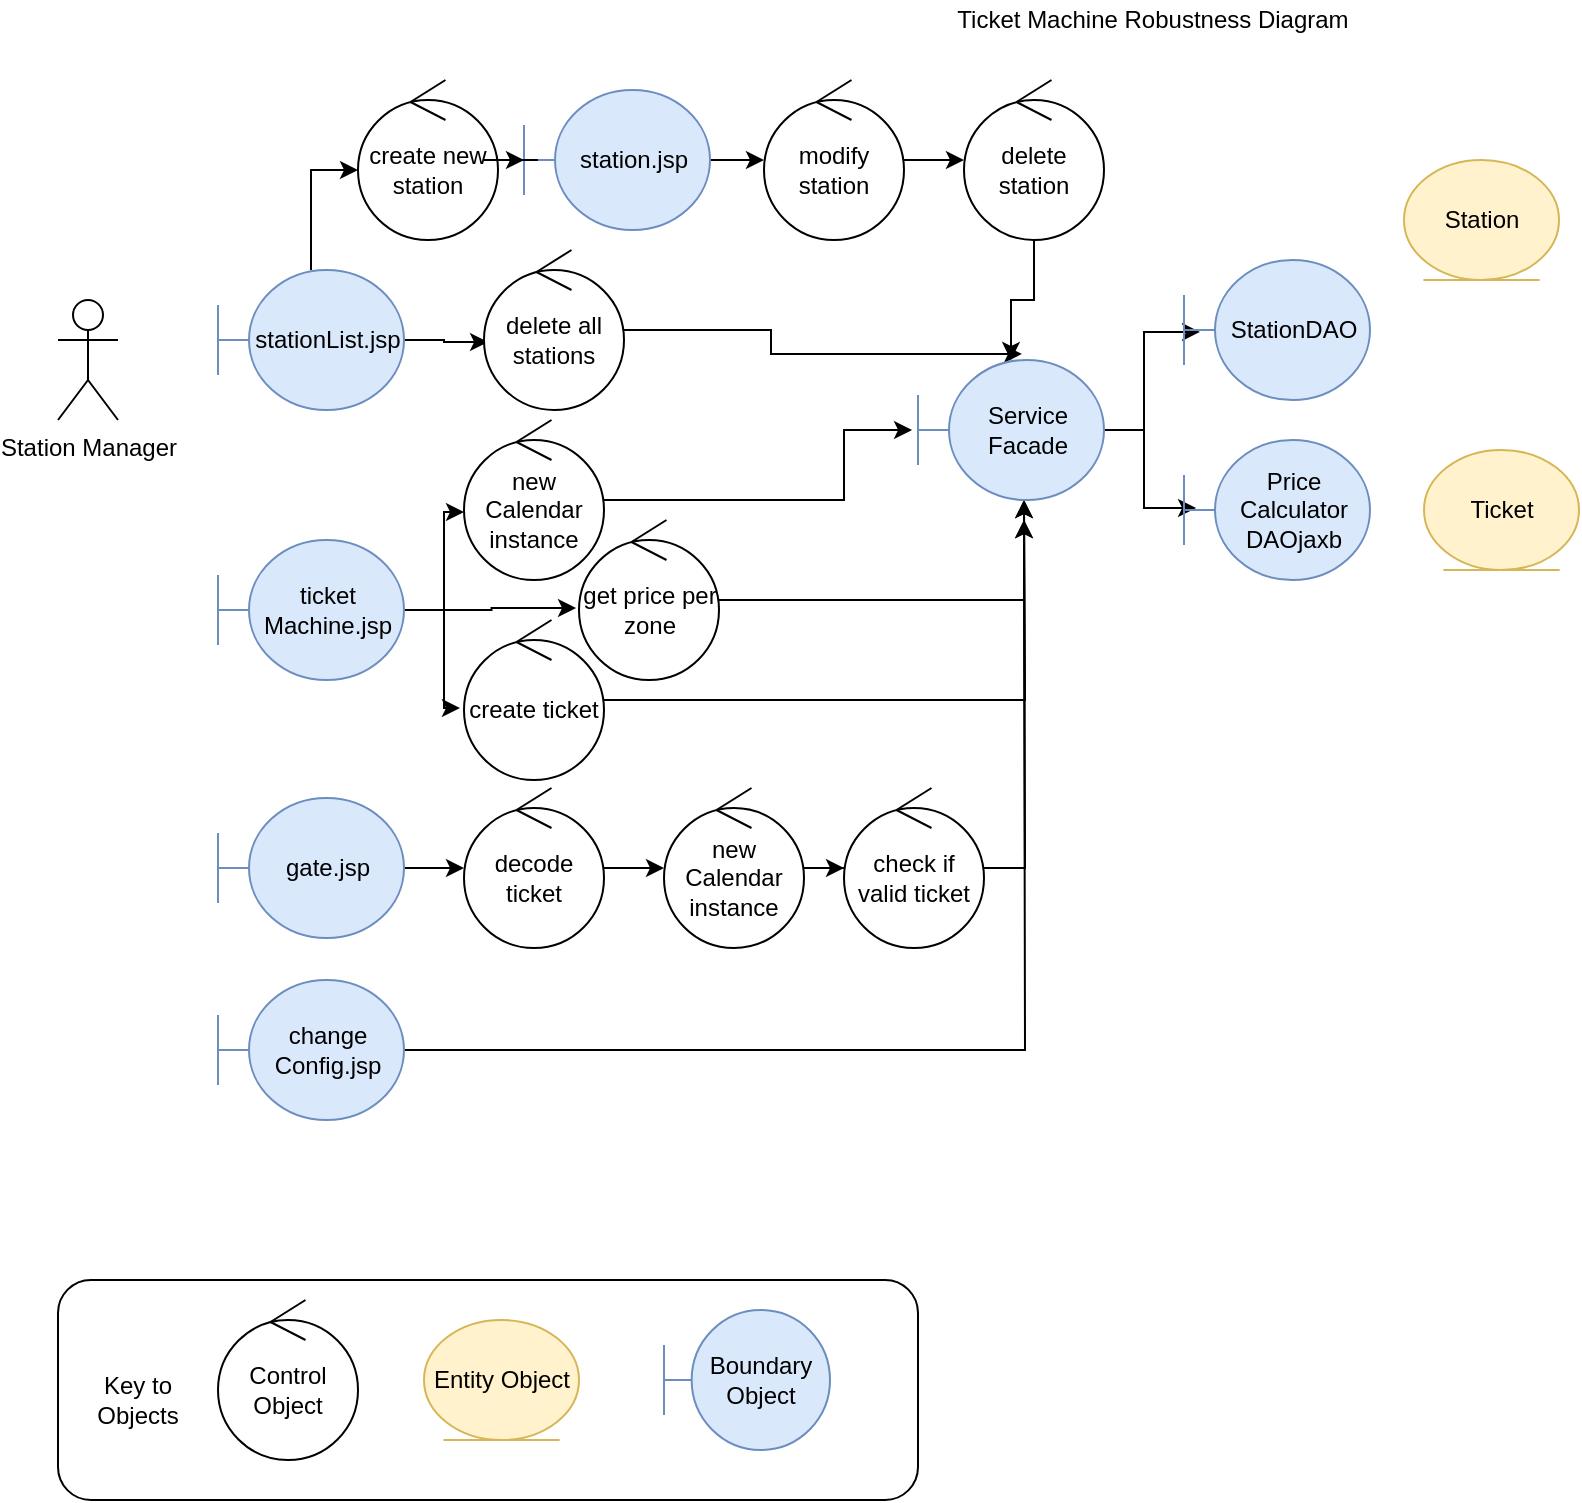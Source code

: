 <mxfile version="13.9.9" type="device"><diagram id="0575e87b-8c2b-2d22-6455-2bd15a80e59f" name="Page-1"><mxGraphModel dx="1326" dy="846" grid="1" gridSize="10" guides="1" tooltips="1" connect="1" arrows="1" fold="1" page="1" pageScale="1" pageWidth="1169" pageHeight="827" background="#ffffff" math="0" shadow="0"><root><mxCell id="0"/><mxCell id="1" parent="0"/><mxCell id="65" value="" style="rounded=1;whiteSpace=wrap;html=1;" parent="1" vertex="1"><mxGeometry x="37" y="650" width="430" height="110" as="geometry"/></mxCell><mxCell id="59" value="Control Object" style="ellipse;shape=umlControl;whiteSpace=wrap;html=1;" parent="1" vertex="1"><mxGeometry x="117" y="660" width="70" height="80" as="geometry"/></mxCell><mxCell id="60" value="Entity Object" style="ellipse;shape=umlEntity;whiteSpace=wrap;html=1;fillColor=#fff2cc;strokeColor=#d6b656;" parent="1" vertex="1"><mxGeometry x="220" y="670" width="77.5" height="60" as="geometry"/></mxCell><mxCell id="62" value="Key to Objects" style="text;html=1;strokeColor=none;fillColor=none;align=center;verticalAlign=middle;whiteSpace=wrap;rounded=0;" parent="1" vertex="1"><mxGeometry x="57" y="700" width="40" height="20" as="geometry"/></mxCell><mxCell id="66" value="Ticket Machine Robustness Diagram" style="text;html=1;strokeColor=none;fillColor=none;align=center;verticalAlign=middle;whiteSpace=wrap;rounded=0;" parent="1" vertex="1"><mxGeometry x="377" y="10" width="415" height="20" as="geometry"/></mxCell><mxCell id="p6hAsenXbWDcMNZ4gBnN-66" value="Station Manager" style="shape=umlActor;verticalLabelPosition=bottom;verticalAlign=top;html=1;outlineConnect=0;" parent="1" vertex="1"><mxGeometry x="37" y="160" width="30" height="60" as="geometry"/></mxCell><mxCell id="p6hAsenXbWDcMNZ4gBnN-75" style="edgeStyle=orthogonalEdgeStyle;rounded=0;orthogonalLoop=1;jettySize=auto;html=1;entryX=0;entryY=0.563;entryDx=0;entryDy=0;entryPerimeter=0;" parent="1" source="p6hAsenXbWDcMNZ4gBnN-69" target="p6hAsenXbWDcMNZ4gBnN-73" edge="1"><mxGeometry relative="1" as="geometry"/></mxCell><mxCell id="p6hAsenXbWDcMNZ4gBnN-79" style="edgeStyle=orthogonalEdgeStyle;rounded=0;orthogonalLoop=1;jettySize=auto;html=1;entryX=0.029;entryY=0.575;entryDx=0;entryDy=0;entryPerimeter=0;" parent="1" source="p6hAsenXbWDcMNZ4gBnN-69" target="p6hAsenXbWDcMNZ4gBnN-74" edge="1"><mxGeometry relative="1" as="geometry"/></mxCell><mxCell id="p6hAsenXbWDcMNZ4gBnN-69" value="stationList.jsp" style="shape=umlBoundary;whiteSpace=wrap;html=1;fillColor=#dae8fc;strokeColor=#6c8ebf;" parent="1" vertex="1"><mxGeometry x="117" y="145" width="93" height="70" as="geometry"/></mxCell><mxCell id="p6hAsenXbWDcMNZ4gBnN-70" value="Boundary Object" style="shape=umlBoundary;whiteSpace=wrap;html=1;fillColor=#dae8fc;strokeColor=#6c8ebf;" parent="1" vertex="1"><mxGeometry x="340" y="665" width="83" height="70" as="geometry"/></mxCell><mxCell id="p6hAsenXbWDcMNZ4gBnN-89" style="edgeStyle=orthogonalEdgeStyle;rounded=0;orthogonalLoop=1;jettySize=auto;html=1;entryX=0;entryY=0.575;entryDx=0;entryDy=0;entryPerimeter=0;" parent="1" source="p6hAsenXbWDcMNZ4gBnN-71" target="p6hAsenXbWDcMNZ4gBnN-82" edge="1"><mxGeometry relative="1" as="geometry"/></mxCell><mxCell id="p6hAsenXbWDcMNZ4gBnN-90" style="edgeStyle=orthogonalEdgeStyle;rounded=0;orthogonalLoop=1;jettySize=auto;html=1;entryX=-0.021;entryY=0.55;entryDx=0;entryDy=0;entryPerimeter=0;" parent="1" source="p6hAsenXbWDcMNZ4gBnN-71" target="p6hAsenXbWDcMNZ4gBnN-83" edge="1"><mxGeometry relative="1" as="geometry"/></mxCell><mxCell id="p6hAsenXbWDcMNZ4gBnN-91" style="edgeStyle=orthogonalEdgeStyle;rounded=0;orthogonalLoop=1;jettySize=auto;html=1;entryX=-0.029;entryY=0.55;entryDx=0;entryDy=0;entryPerimeter=0;" parent="1" source="p6hAsenXbWDcMNZ4gBnN-71" target="p6hAsenXbWDcMNZ4gBnN-84" edge="1"><mxGeometry relative="1" as="geometry"/></mxCell><mxCell id="p6hAsenXbWDcMNZ4gBnN-71" value="ticket&lt;br&gt;Machine.jsp" style="shape=umlBoundary;whiteSpace=wrap;html=1;fillColor=#dae8fc;strokeColor=#6c8ebf;" parent="1" vertex="1"><mxGeometry x="117" y="280" width="93" height="70" as="geometry"/></mxCell><mxCell id="p6hAsenXbWDcMNZ4gBnN-73" value="create new station" style="ellipse;shape=umlControl;whiteSpace=wrap;html=1;" parent="1" vertex="1"><mxGeometry x="187" y="50" width="70" height="80" as="geometry"/></mxCell><mxCell id="p6hAsenXbWDcMNZ4gBnN-87" style="edgeStyle=orthogonalEdgeStyle;rounded=0;orthogonalLoop=1;jettySize=auto;html=1;entryX=0.559;entryY=-0.043;entryDx=0;entryDy=0;entryPerimeter=0;" parent="1" source="p6hAsenXbWDcMNZ4gBnN-74" target="p6hAsenXbWDcMNZ4gBnN-85" edge="1"><mxGeometry relative="1" as="geometry"/></mxCell><mxCell id="p6hAsenXbWDcMNZ4gBnN-74" value="delete all stations" style="ellipse;shape=umlControl;whiteSpace=wrap;html=1;" parent="1" vertex="1"><mxGeometry x="250" y="135" width="70" height="80" as="geometry"/></mxCell><mxCell id="p6hAsenXbWDcMNZ4gBnN-107" value="" style="edgeStyle=orthogonalEdgeStyle;rounded=0;orthogonalLoop=1;jettySize=auto;html=1;" parent="1" source="p6hAsenXbWDcMNZ4gBnN-77" target="p6hAsenXbWDcMNZ4gBnN-80" edge="1"><mxGeometry relative="1" as="geometry"/></mxCell><mxCell id="p6hAsenXbWDcMNZ4gBnN-77" value="modify station" style="ellipse;shape=umlControl;whiteSpace=wrap;html=1;" parent="1" vertex="1"><mxGeometry x="390" y="50" width="70" height="80" as="geometry"/></mxCell><mxCell id="p6hAsenXbWDcMNZ4gBnN-108" value="" style="edgeStyle=orthogonalEdgeStyle;rounded=0;orthogonalLoop=1;jettySize=auto;html=1;" parent="1" source="p6hAsenXbWDcMNZ4gBnN-80" target="p6hAsenXbWDcMNZ4gBnN-85" edge="1"><mxGeometry relative="1" as="geometry"/></mxCell><mxCell id="p6hAsenXbWDcMNZ4gBnN-80" value="delete station" style="ellipse;shape=umlControl;whiteSpace=wrap;html=1;" parent="1" vertex="1"><mxGeometry x="490" y="50" width="70" height="80" as="geometry"/></mxCell><mxCell id="p6hAsenXbWDcMNZ4gBnN-92" style="edgeStyle=orthogonalEdgeStyle;rounded=0;orthogonalLoop=1;jettySize=auto;html=1;entryX=-0.032;entryY=0.5;entryDx=0;entryDy=0;entryPerimeter=0;" parent="1" source="p6hAsenXbWDcMNZ4gBnN-82" target="p6hAsenXbWDcMNZ4gBnN-85" edge="1"><mxGeometry relative="1" as="geometry"><Array as="points"><mxPoint x="430" y="260"/><mxPoint x="430" y="225"/></Array></mxGeometry></mxCell><mxCell id="p6hAsenXbWDcMNZ4gBnN-82" value="new Calendar instance" style="ellipse;shape=umlControl;whiteSpace=wrap;html=1;" parent="1" vertex="1"><mxGeometry x="240" y="220" width="70" height="80" as="geometry"/></mxCell><mxCell id="p6hAsenXbWDcMNZ4gBnN-93" style="edgeStyle=orthogonalEdgeStyle;rounded=0;orthogonalLoop=1;jettySize=auto;html=1;entryX=0.57;entryY=1;entryDx=0;entryDy=0;entryPerimeter=0;" parent="1" source="p6hAsenXbWDcMNZ4gBnN-83" target="p6hAsenXbWDcMNZ4gBnN-85" edge="1"><mxGeometry relative="1" as="geometry"/></mxCell><mxCell id="p6hAsenXbWDcMNZ4gBnN-83" value="get price per zone" style="ellipse;shape=umlControl;whiteSpace=wrap;html=1;" parent="1" vertex="1"><mxGeometry x="297.5" y="270" width="70" height="80" as="geometry"/></mxCell><mxCell id="p6hAsenXbWDcMNZ4gBnN-94" style="edgeStyle=orthogonalEdgeStyle;rounded=0;orthogonalLoop=1;jettySize=auto;html=1;" parent="1" source="p6hAsenXbWDcMNZ4gBnN-84" edge="1"><mxGeometry relative="1" as="geometry"><mxPoint x="520" y="260" as="targetPoint"/></mxGeometry></mxCell><mxCell id="p6hAsenXbWDcMNZ4gBnN-84" value="create ticket" style="ellipse;shape=umlControl;whiteSpace=wrap;html=1;" parent="1" vertex="1"><mxGeometry x="240" y="320" width="70" height="80" as="geometry"/></mxCell><mxCell id="p6hAsenXbWDcMNZ4gBnN-96" style="edgeStyle=orthogonalEdgeStyle;rounded=0;orthogonalLoop=1;jettySize=auto;html=1;entryX=0.086;entryY=0.514;entryDx=0;entryDy=0;entryPerimeter=0;" parent="1" source="p6hAsenXbWDcMNZ4gBnN-85" target="p6hAsenXbWDcMNZ4gBnN-95" edge="1"><mxGeometry relative="1" as="geometry"/></mxCell><mxCell id="p6hAsenXbWDcMNZ4gBnN-101" style="edgeStyle=orthogonalEdgeStyle;rounded=0;orthogonalLoop=1;jettySize=auto;html=1;entryX=0.065;entryY=0.486;entryDx=0;entryDy=0;entryPerimeter=0;" parent="1" source="p6hAsenXbWDcMNZ4gBnN-85" target="p6hAsenXbWDcMNZ4gBnN-99" edge="1"><mxGeometry relative="1" as="geometry"/></mxCell><mxCell id="p6hAsenXbWDcMNZ4gBnN-85" value="Service Facade" style="shape=umlBoundary;whiteSpace=wrap;html=1;fillColor=#dae8fc;strokeColor=#6c8ebf;" parent="1" vertex="1"><mxGeometry x="467" y="190" width="93" height="70" as="geometry"/></mxCell><mxCell id="p6hAsenXbWDcMNZ4gBnN-95" value="StationDAO" style="shape=umlBoundary;whiteSpace=wrap;html=1;fillColor=#dae8fc;strokeColor=#6c8ebf;" parent="1" vertex="1"><mxGeometry x="600" y="140" width="93" height="70" as="geometry"/></mxCell><mxCell id="p6hAsenXbWDcMNZ4gBnN-99" value="Price&lt;br&gt;Calculator&lt;br&gt;DAOjaxb" style="shape=umlBoundary;whiteSpace=wrap;html=1;fillColor=#dae8fc;strokeColor=#6c8ebf;" parent="1" vertex="1"><mxGeometry x="600" y="230" width="93" height="70" as="geometry"/></mxCell><mxCell id="p6hAsenXbWDcMNZ4gBnN-102" value="Station" style="ellipse;shape=umlEntity;whiteSpace=wrap;html=1;fillColor=#fff2cc;strokeColor=#d6b656;" parent="1" vertex="1"><mxGeometry x="710" y="90" width="77.5" height="60" as="geometry"/></mxCell><mxCell id="p6hAsenXbWDcMNZ4gBnN-103" value="Ticket" style="ellipse;shape=umlEntity;whiteSpace=wrap;html=1;fillColor=#fff2cc;strokeColor=#d6b656;" parent="1" vertex="1"><mxGeometry x="720" y="235" width="77.5" height="60" as="geometry"/></mxCell><mxCell id="p6hAsenXbWDcMNZ4gBnN-106" value="" style="edgeStyle=orthogonalEdgeStyle;rounded=0;orthogonalLoop=1;jettySize=auto;html=1;" parent="1" source="p6hAsenXbWDcMNZ4gBnN-104" target="p6hAsenXbWDcMNZ4gBnN-77" edge="1"><mxGeometry relative="1" as="geometry"/></mxCell><mxCell id="p6hAsenXbWDcMNZ4gBnN-104" value="station.jsp" style="shape=umlBoundary;whiteSpace=wrap;html=1;fillColor=#dae8fc;strokeColor=#6c8ebf;" parent="1" vertex="1"><mxGeometry x="270" y="55" width="93" height="70" as="geometry"/></mxCell><mxCell id="p6hAsenXbWDcMNZ4gBnN-105" style="edgeStyle=orthogonalEdgeStyle;rounded=0;orthogonalLoop=1;jettySize=auto;html=1;" parent="1" source="p6hAsenXbWDcMNZ4gBnN-73" target="p6hAsenXbWDcMNZ4gBnN-104" edge="1"><mxGeometry relative="1" as="geometry"><mxPoint x="280" y="90" as="sourcePoint"/><mxPoint x="520" y="188" as="targetPoint"/></mxGeometry></mxCell><mxCell id="p6hAsenXbWDcMNZ4gBnN-114" value="" style="edgeStyle=orthogonalEdgeStyle;rounded=0;orthogonalLoop=1;jettySize=auto;html=1;" parent="1" source="p6hAsenXbWDcMNZ4gBnN-109" target="p6hAsenXbWDcMNZ4gBnN-112" edge="1"><mxGeometry relative="1" as="geometry"/></mxCell><mxCell id="p6hAsenXbWDcMNZ4gBnN-109" value="gate.jsp" style="shape=umlBoundary;whiteSpace=wrap;html=1;fillColor=#dae8fc;strokeColor=#6c8ebf;" parent="1" vertex="1"><mxGeometry x="117" y="409" width="93" height="70" as="geometry"/></mxCell><mxCell id="p6hAsenXbWDcMNZ4gBnN-116" value="" style="edgeStyle=orthogonalEdgeStyle;rounded=0;orthogonalLoop=1;jettySize=auto;html=1;" parent="1" source="p6hAsenXbWDcMNZ4gBnN-111" target="p6hAsenXbWDcMNZ4gBnN-113" edge="1"><mxGeometry relative="1" as="geometry"/></mxCell><mxCell id="p6hAsenXbWDcMNZ4gBnN-111" value="new Calendar instance" style="ellipse;shape=umlControl;whiteSpace=wrap;html=1;" parent="1" vertex="1"><mxGeometry x="340" y="404" width="70" height="80" as="geometry"/></mxCell><mxCell id="p6hAsenXbWDcMNZ4gBnN-115" value="" style="edgeStyle=orthogonalEdgeStyle;rounded=0;orthogonalLoop=1;jettySize=auto;html=1;" parent="1" source="p6hAsenXbWDcMNZ4gBnN-112" target="p6hAsenXbWDcMNZ4gBnN-111" edge="1"><mxGeometry relative="1" as="geometry"/></mxCell><mxCell id="p6hAsenXbWDcMNZ4gBnN-112" value="decode ticket" style="ellipse;shape=umlControl;whiteSpace=wrap;html=1;" parent="1" vertex="1"><mxGeometry x="240" y="404" width="70" height="80" as="geometry"/></mxCell><mxCell id="p6hAsenXbWDcMNZ4gBnN-117" style="edgeStyle=orthogonalEdgeStyle;rounded=0;orthogonalLoop=1;jettySize=auto;html=1;" parent="1" source="p6hAsenXbWDcMNZ4gBnN-113" edge="1"><mxGeometry relative="1" as="geometry"><mxPoint x="520" y="270" as="targetPoint"/></mxGeometry></mxCell><mxCell id="p6hAsenXbWDcMNZ4gBnN-113" value="check if valid ticket" style="ellipse;shape=umlControl;whiteSpace=wrap;html=1;" parent="1" vertex="1"><mxGeometry x="430" y="404" width="70" height="80" as="geometry"/></mxCell><mxCell id="p6hAsenXbWDcMNZ4gBnN-119" style="edgeStyle=orthogonalEdgeStyle;rounded=0;orthogonalLoop=1;jettySize=auto;html=1;" parent="1" source="p6hAsenXbWDcMNZ4gBnN-118" edge="1"><mxGeometry relative="1" as="geometry"><mxPoint x="520" y="270" as="targetPoint"/></mxGeometry></mxCell><mxCell id="p6hAsenXbWDcMNZ4gBnN-118" value="change&lt;br&gt;Config.jsp" style="shape=umlBoundary;whiteSpace=wrap;html=1;fillColor=#dae8fc;strokeColor=#6c8ebf;" parent="1" vertex="1"><mxGeometry x="117" y="500" width="93" height="70" as="geometry"/></mxCell></root></mxGraphModel></diagram></mxfile>